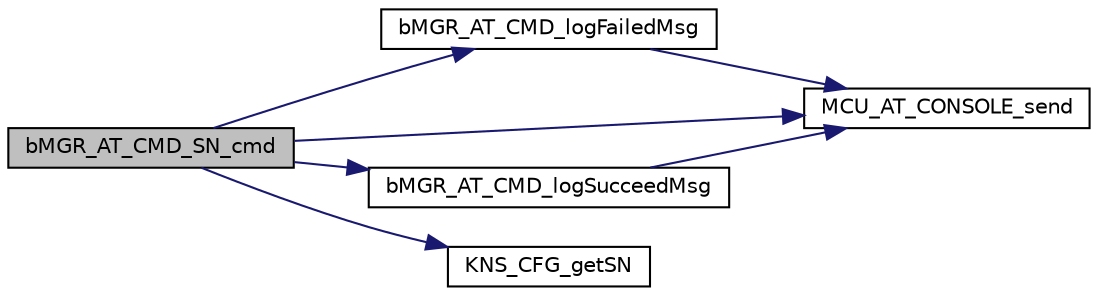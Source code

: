 digraph "bMGR_AT_CMD_SN_cmd"
{
 // INTERACTIVE_SVG=YES
 // LATEX_PDF_SIZE
  edge [fontname="Helvetica",fontsize="10",labelfontname="Helvetica",labelfontsize="10"];
  node [fontname="Helvetica",fontsize="10",shape=record];
  rankdir="LR";
  Node1 [label="bMGR_AT_CMD_SN_cmd",height=0.2,width=0.4,color="black", fillcolor="grey75", style="filled", fontcolor="black",tooltip=" "];
  Node1 -> Node2 [color="midnightblue",fontsize="10",style="solid",fontname="Helvetica"];
  Node2 [label="bMGR_AT_CMD_logFailedMsg",height=0.2,width=0.4,color="black", fillcolor="white", style="filled",URL="$d0/d0f/group___m_g_r___a_t___c_m_d.html#ga3d564aff9653e8bdc572d189093f1acc",tooltip="Log in debug interface a failed message."];
  Node2 -> Node3 [color="midnightblue",fontsize="10",style="solid",fontname="Helvetica"];
  Node3 [label="MCU_AT_CONSOLE_send",height=0.2,width=0.4,color="black", fillcolor="white", style="filled",URL="$d8/d62/group___m_c_u___a_p_p___w_r_a_p_p_e_r_s.html#gae14ee3e1d2a9b459c0d89c451a4bc470",tooltip="Send AT CMD response to console."];
  Node1 -> Node4 [color="midnightblue",fontsize="10",style="solid",fontname="Helvetica"];
  Node4 [label="bMGR_AT_CMD_logSucceedMsg",height=0.2,width=0.4,color="black", fillcolor="white", style="filled",URL="$d0/d0f/group___m_g_r___a_t___c_m_d.html#gabef580da46cf82ca74ba3e5217cf3ffa",tooltip=": Log in debug interface a succeed message"];
  Node4 -> Node3 [color="midnightblue",fontsize="10",style="solid",fontname="Helvetica"];
  Node1 -> Node5 [color="midnightblue",fontsize="10",style="solid",fontname="Helvetica"];
  Node5 [label="KNS_CFG_getSN",height=0.2,width=0.4,color="black", fillcolor="white", style="filled",URL="$d0/d54/group___k_n_s___c_f_g.html#ga5f9f5ba51f7cbb4126cadb63c138ffdc",tooltip="Get the device serial number."];
  Node1 -> Node3 [color="midnightblue",fontsize="10",style="solid",fontname="Helvetica"];
}
